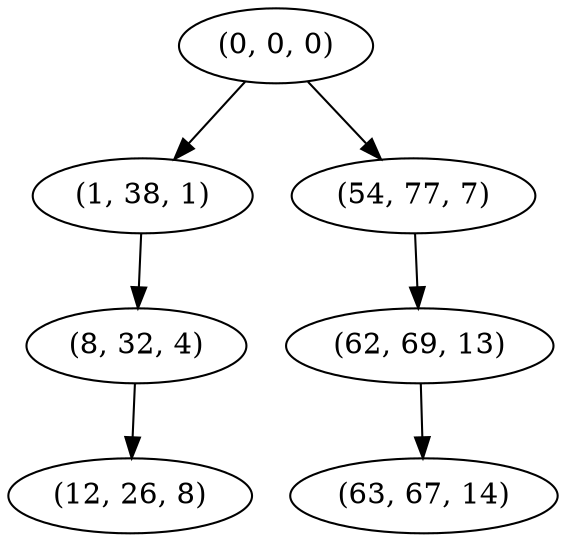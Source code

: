 digraph tree {
    "(0, 0, 0)";
    "(1, 38, 1)";
    "(8, 32, 4)";
    "(12, 26, 8)";
    "(54, 77, 7)";
    "(62, 69, 13)";
    "(63, 67, 14)";
    "(0, 0, 0)" -> "(1, 38, 1)";
    "(0, 0, 0)" -> "(54, 77, 7)";
    "(1, 38, 1)" -> "(8, 32, 4)";
    "(8, 32, 4)" -> "(12, 26, 8)";
    "(54, 77, 7)" -> "(62, 69, 13)";
    "(62, 69, 13)" -> "(63, 67, 14)";
}
